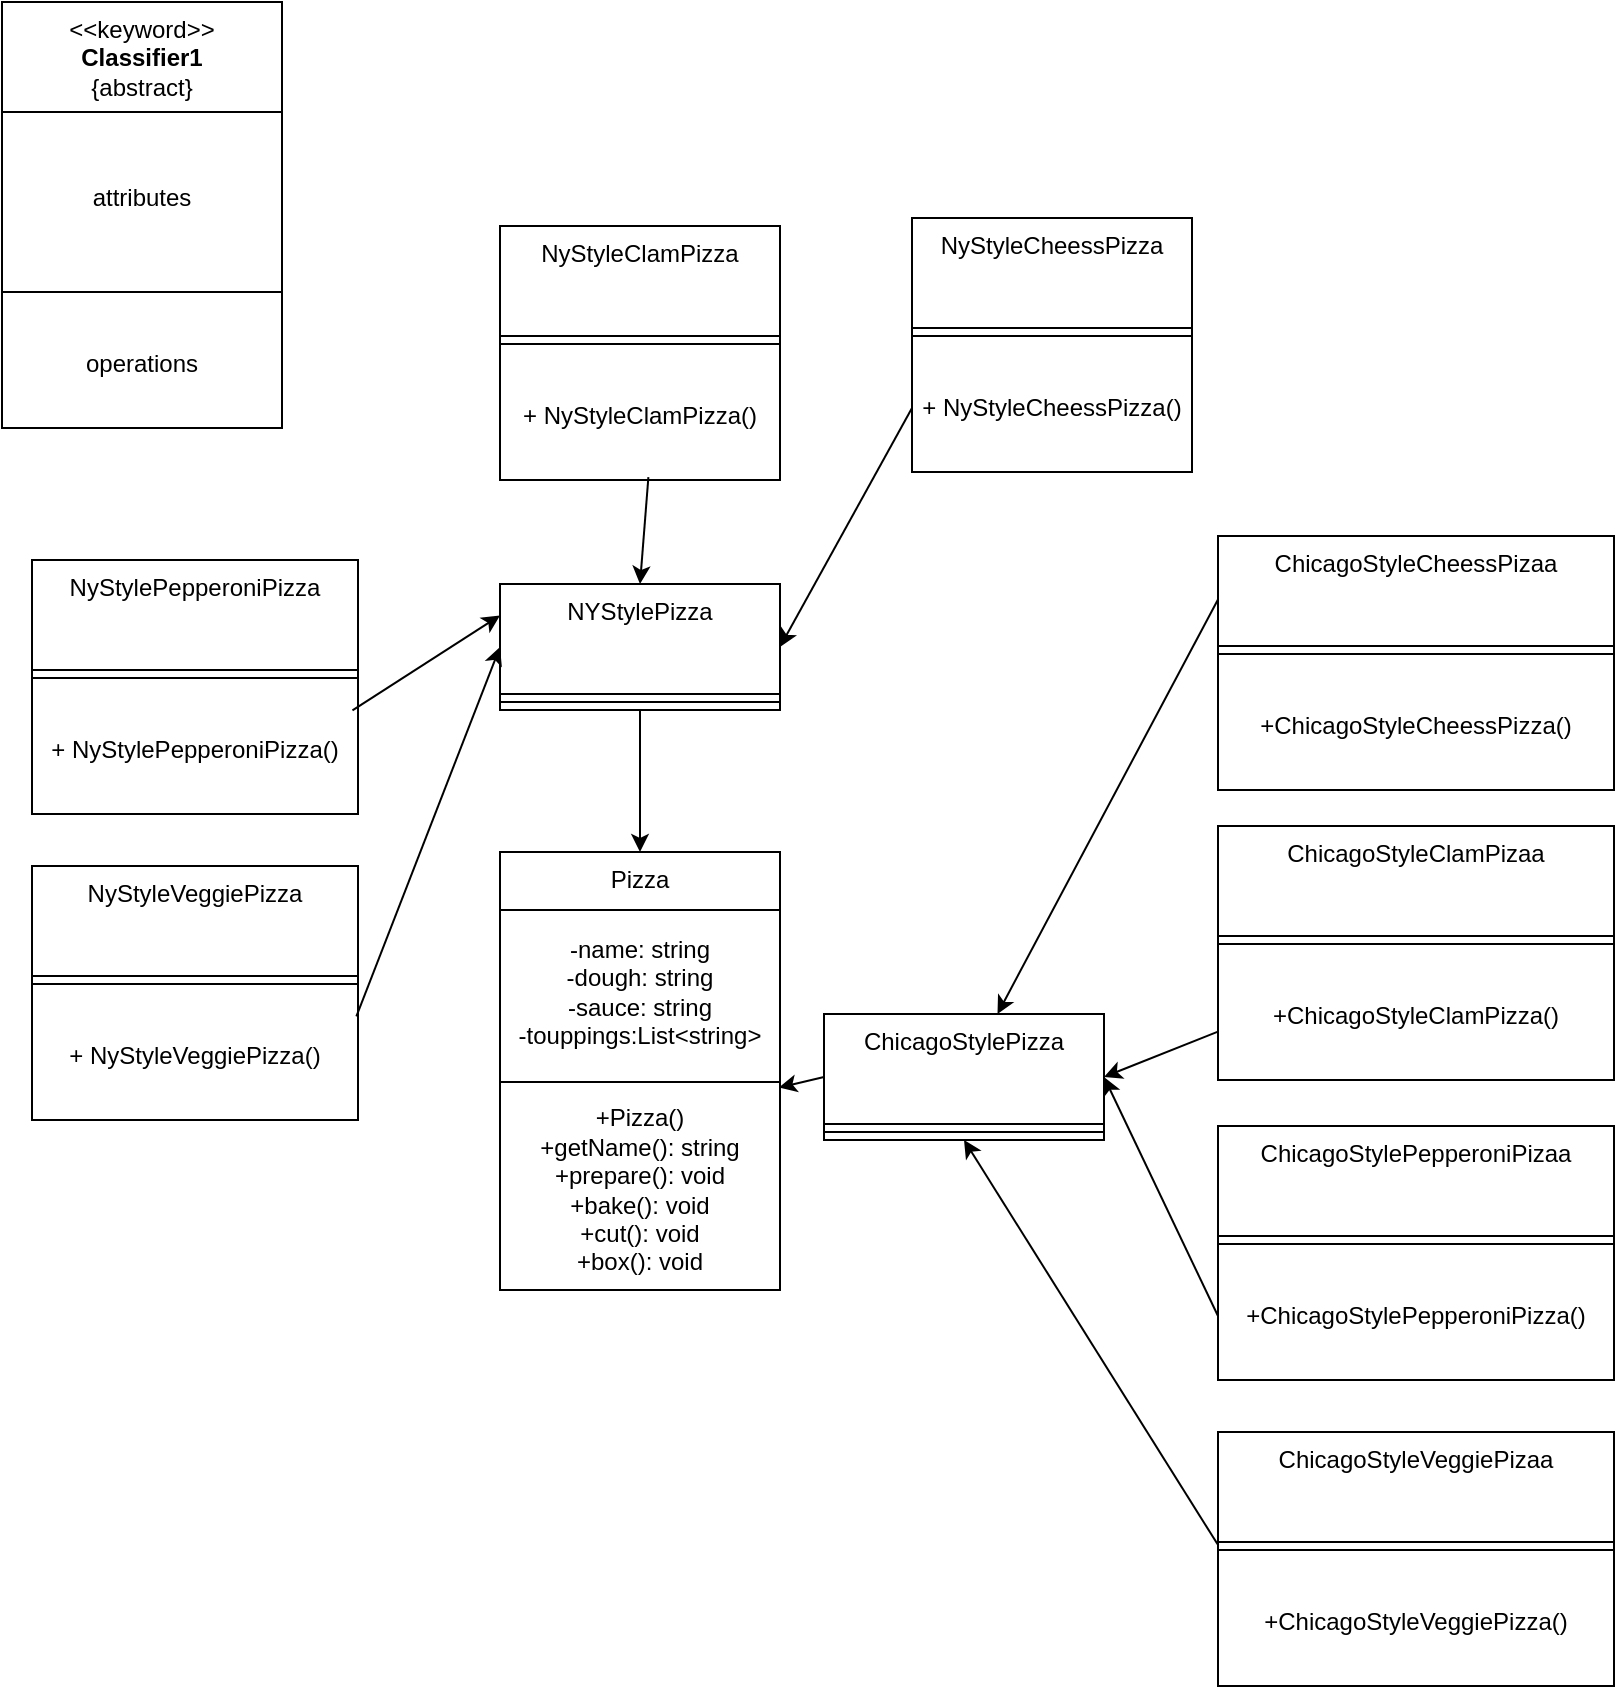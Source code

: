<mxfile version="24.4.4" type="github">
  <diagram id="C5RBs43oDa-KdzZeNtuy" name="Page-1">
    <mxGraphModel dx="666" dy="517" grid="0" gridSize="10" guides="1" tooltips="1" connect="1" arrows="1" fold="1" page="1" pageScale="1" pageWidth="827" pageHeight="1169" math="0" shadow="0">
      <root>
        <mxCell id="WIyWlLk6GJQsqaUBKTNV-0" />
        <mxCell id="WIyWlLk6GJQsqaUBKTNV-1" parent="WIyWlLk6GJQsqaUBKTNV-0" />
        <mxCell id="u5RCtMOPch4UcsVWFYdv-26" value="Pizza" style="swimlane;fontStyle=0;align=center;verticalAlign=top;childLayout=stackLayout;horizontal=1;startSize=29;horizontalStack=0;resizeParent=1;resizeParentMax=0;resizeLast=0;collapsible=0;marginBottom=0;html=1;whiteSpace=wrap;fillColor=none;" vertex="1" parent="WIyWlLk6GJQsqaUBKTNV-1">
          <mxGeometry x="261" y="441" width="140" height="219" as="geometry" />
        </mxCell>
        <mxCell id="u5RCtMOPch4UcsVWFYdv-27" value="-name: string&lt;div&gt;-dough: string&lt;/div&gt;&lt;div&gt;-sauce: string&lt;/div&gt;&lt;div&gt;-touppings:List&amp;lt;string&amp;gt;&lt;/div&gt;" style="text;html=1;strokeColor=none;fillColor=none;align=center;verticalAlign=middle;spacingLeft=4;spacingRight=4;overflow=hidden;rotatable=0;points=[[0,0.5],[1,0.5]];portConstraint=eastwest;whiteSpace=wrap;" vertex="1" parent="u5RCtMOPch4UcsVWFYdv-26">
          <mxGeometry y="29" width="140" height="82" as="geometry" />
        </mxCell>
        <mxCell id="u5RCtMOPch4UcsVWFYdv-31" value="" style="line;strokeWidth=1;fillColor=none;align=left;verticalAlign=middle;spacingTop=-1;spacingLeft=3;spacingRight=3;rotatable=0;labelPosition=right;points=[];portConstraint=eastwest;" vertex="1" parent="u5RCtMOPch4UcsVWFYdv-26">
          <mxGeometry y="111" width="140" height="8" as="geometry" />
        </mxCell>
        <mxCell id="u5RCtMOPch4UcsVWFYdv-32" value="+Pizza()&lt;div&gt;+getName(): string&lt;/div&gt;&lt;div&gt;+prepare(): void&lt;/div&gt;&lt;div&gt;+bake(): void&lt;/div&gt;&lt;div&gt;+cut(): void&lt;/div&gt;&lt;div&gt;+box(): void&lt;/div&gt;" style="text;html=1;strokeColor=none;fillColor=none;align=center;verticalAlign=middle;spacingLeft=4;spacingRight=4;overflow=hidden;rotatable=0;points=[[0,0.5],[1,0.5]];portConstraint=eastwest;whiteSpace=wrap;" vertex="1" parent="u5RCtMOPch4UcsVWFYdv-26">
          <mxGeometry y="119" width="140" height="100" as="geometry" />
        </mxCell>
        <mxCell id="u5RCtMOPch4UcsVWFYdv-34" value="&amp;lt;&amp;lt;keyword&amp;gt;&amp;gt;&lt;br&gt;&lt;b&gt;Classifier1&lt;/b&gt;&lt;br&gt;{abstract}" style="swimlane;fontStyle=0;align=center;verticalAlign=top;childLayout=stackLayout;horizontal=1;startSize=55;horizontalStack=0;resizeParent=1;resizeParentMax=0;resizeLast=0;collapsible=0;marginBottom=0;html=1;whiteSpace=wrap;fillColor=none;" vertex="1" parent="WIyWlLk6GJQsqaUBKTNV-1">
          <mxGeometry x="12" y="16" width="140" height="213" as="geometry" />
        </mxCell>
        <mxCell id="u5RCtMOPch4UcsVWFYdv-35" value="attributes" style="text;html=1;strokeColor=none;fillColor=none;align=center;verticalAlign=middle;spacingLeft=4;spacingRight=4;overflow=hidden;rotatable=0;points=[[0,0.5],[1,0.5]];portConstraint=eastwest;whiteSpace=wrap;" vertex="1" parent="u5RCtMOPch4UcsVWFYdv-34">
          <mxGeometry y="55" width="140" height="86" as="geometry" />
        </mxCell>
        <mxCell id="u5RCtMOPch4UcsVWFYdv-36" value="" style="line;strokeWidth=1;fillColor=none;align=left;verticalAlign=middle;spacingTop=-1;spacingLeft=3;spacingRight=3;rotatable=0;labelPosition=right;points=[];portConstraint=eastwest;" vertex="1" parent="u5RCtMOPch4UcsVWFYdv-34">
          <mxGeometry y="141" width="140" height="8" as="geometry" />
        </mxCell>
        <mxCell id="u5RCtMOPch4UcsVWFYdv-37" value="operations" style="text;html=1;strokeColor=none;fillColor=none;align=center;verticalAlign=middle;spacingLeft=4;spacingRight=4;overflow=hidden;rotatable=0;points=[[0,0.5],[1,0.5]];portConstraint=eastwest;whiteSpace=wrap;" vertex="1" parent="u5RCtMOPch4UcsVWFYdv-34">
          <mxGeometry y="149" width="140" height="64" as="geometry" />
        </mxCell>
        <mxCell id="u5RCtMOPch4UcsVWFYdv-42" value="ChicagoStylePizza" style="swimlane;fontStyle=0;align=center;verticalAlign=top;childLayout=stackLayout;horizontal=1;startSize=55;horizontalStack=0;resizeParent=1;resizeParentMax=0;resizeLast=0;collapsible=0;marginBottom=0;html=1;whiteSpace=wrap;fillColor=none;" vertex="1" parent="WIyWlLk6GJQsqaUBKTNV-1">
          <mxGeometry x="423" y="522" width="140" height="63" as="geometry" />
        </mxCell>
        <mxCell id="u5RCtMOPch4UcsVWFYdv-44" value="" style="line;strokeWidth=1;fillColor=none;align=left;verticalAlign=middle;spacingTop=-1;spacingLeft=3;spacingRight=3;rotatable=0;labelPosition=right;points=[];portConstraint=eastwest;" vertex="1" parent="u5RCtMOPch4UcsVWFYdv-42">
          <mxGeometry y="55" width="140" height="8" as="geometry" />
        </mxCell>
        <mxCell id="u5RCtMOPch4UcsVWFYdv-46" value="ChicagoStyleCheessPizaa" style="swimlane;fontStyle=0;align=center;verticalAlign=top;childLayout=stackLayout;horizontal=1;startSize=55;horizontalStack=0;resizeParent=1;resizeParentMax=0;resizeLast=0;collapsible=0;marginBottom=0;html=1;whiteSpace=wrap;fillColor=none;" vertex="1" parent="WIyWlLk6GJQsqaUBKTNV-1">
          <mxGeometry x="620" y="283" width="198" height="127" as="geometry" />
        </mxCell>
        <mxCell id="u5RCtMOPch4UcsVWFYdv-48" value="" style="line;strokeWidth=1;fillColor=none;align=left;verticalAlign=middle;spacingTop=-1;spacingLeft=3;spacingRight=3;rotatable=0;labelPosition=right;points=[];portConstraint=eastwest;" vertex="1" parent="u5RCtMOPch4UcsVWFYdv-46">
          <mxGeometry y="55" width="198" height="8" as="geometry" />
        </mxCell>
        <mxCell id="u5RCtMOPch4UcsVWFYdv-49" value="+ChicagoStyleCheessPizza()" style="text;html=1;strokeColor=none;fillColor=none;align=center;verticalAlign=middle;spacingLeft=4;spacingRight=4;overflow=hidden;rotatable=0;points=[[0,0.5],[1,0.5]];portConstraint=eastwest;whiteSpace=wrap;" vertex="1" parent="u5RCtMOPch4UcsVWFYdv-46">
          <mxGeometry y="63" width="198" height="64" as="geometry" />
        </mxCell>
        <mxCell id="u5RCtMOPch4UcsVWFYdv-50" value="ChicagoStyleClamPizaa" style="swimlane;fontStyle=0;align=center;verticalAlign=top;childLayout=stackLayout;horizontal=1;startSize=55;horizontalStack=0;resizeParent=1;resizeParentMax=0;resizeLast=0;collapsible=0;marginBottom=0;html=1;whiteSpace=wrap;fillColor=none;" vertex="1" parent="WIyWlLk6GJQsqaUBKTNV-1">
          <mxGeometry x="620" y="428" width="198" height="127" as="geometry" />
        </mxCell>
        <mxCell id="u5RCtMOPch4UcsVWFYdv-51" value="" style="line;strokeWidth=1;fillColor=none;align=left;verticalAlign=middle;spacingTop=-1;spacingLeft=3;spacingRight=3;rotatable=0;labelPosition=right;points=[];portConstraint=eastwest;" vertex="1" parent="u5RCtMOPch4UcsVWFYdv-50">
          <mxGeometry y="55" width="198" height="8" as="geometry" />
        </mxCell>
        <mxCell id="u5RCtMOPch4UcsVWFYdv-52" value="+ChicagoStyleClamPizza()" style="text;html=1;strokeColor=none;fillColor=none;align=center;verticalAlign=middle;spacingLeft=4;spacingRight=4;overflow=hidden;rotatable=0;points=[[0,0.5],[1,0.5]];portConstraint=eastwest;whiteSpace=wrap;" vertex="1" parent="u5RCtMOPch4UcsVWFYdv-50">
          <mxGeometry y="63" width="198" height="64" as="geometry" />
        </mxCell>
        <mxCell id="u5RCtMOPch4UcsVWFYdv-53" value="ChicagoStylePepperoniPizaa" style="swimlane;fontStyle=0;align=center;verticalAlign=top;childLayout=stackLayout;horizontal=1;startSize=55;horizontalStack=0;resizeParent=1;resizeParentMax=0;resizeLast=0;collapsible=0;marginBottom=0;html=1;whiteSpace=wrap;fillColor=none;" vertex="1" parent="WIyWlLk6GJQsqaUBKTNV-1">
          <mxGeometry x="620" y="578" width="198" height="127" as="geometry" />
        </mxCell>
        <mxCell id="u5RCtMOPch4UcsVWFYdv-54" value="" style="line;strokeWidth=1;fillColor=none;align=left;verticalAlign=middle;spacingTop=-1;spacingLeft=3;spacingRight=3;rotatable=0;labelPosition=right;points=[];portConstraint=eastwest;" vertex="1" parent="u5RCtMOPch4UcsVWFYdv-53">
          <mxGeometry y="55" width="198" height="8" as="geometry" />
        </mxCell>
        <mxCell id="u5RCtMOPch4UcsVWFYdv-55" value="+ChicagoStylePepperoniPizza()" style="text;html=1;strokeColor=none;fillColor=none;align=center;verticalAlign=middle;spacingLeft=4;spacingRight=4;overflow=hidden;rotatable=0;points=[[0,0.5],[1,0.5]];portConstraint=eastwest;whiteSpace=wrap;" vertex="1" parent="u5RCtMOPch4UcsVWFYdv-53">
          <mxGeometry y="63" width="198" height="64" as="geometry" />
        </mxCell>
        <mxCell id="u5RCtMOPch4UcsVWFYdv-56" value="ChicagoStyleVeggiePizaa" style="swimlane;fontStyle=0;align=center;verticalAlign=top;childLayout=stackLayout;horizontal=1;startSize=55;horizontalStack=0;resizeParent=1;resizeParentMax=0;resizeLast=0;collapsible=0;marginBottom=0;html=1;whiteSpace=wrap;fillColor=none;" vertex="1" parent="WIyWlLk6GJQsqaUBKTNV-1">
          <mxGeometry x="620" y="731" width="198" height="127" as="geometry" />
        </mxCell>
        <mxCell id="u5RCtMOPch4UcsVWFYdv-57" value="" style="line;strokeWidth=1;fillColor=none;align=left;verticalAlign=middle;spacingTop=-1;spacingLeft=3;spacingRight=3;rotatable=0;labelPosition=right;points=[];portConstraint=eastwest;" vertex="1" parent="u5RCtMOPch4UcsVWFYdv-56">
          <mxGeometry y="55" width="198" height="8" as="geometry" />
        </mxCell>
        <mxCell id="u5RCtMOPch4UcsVWFYdv-58" value="+ChicagoStyleVeggiePizza()" style="text;html=1;strokeColor=none;fillColor=none;align=center;verticalAlign=middle;spacingLeft=4;spacingRight=4;overflow=hidden;rotatable=0;points=[[0,0.5],[1,0.5]];portConstraint=eastwest;whiteSpace=wrap;" vertex="1" parent="u5RCtMOPch4UcsVWFYdv-56">
          <mxGeometry y="63" width="198" height="64" as="geometry" />
        </mxCell>
        <mxCell id="u5RCtMOPch4UcsVWFYdv-61" value="" style="endArrow=classic;html=1;rounded=0;exitX=0;exitY=0.25;exitDx=0;exitDy=0;" edge="1" parent="WIyWlLk6GJQsqaUBKTNV-1" source="u5RCtMOPch4UcsVWFYdv-46" target="u5RCtMOPch4UcsVWFYdv-42">
          <mxGeometry width="50" height="50" relative="1" as="geometry">
            <mxPoint x="499" y="505" as="sourcePoint" />
            <mxPoint x="549" y="455" as="targetPoint" />
          </mxGeometry>
        </mxCell>
        <mxCell id="u5RCtMOPch4UcsVWFYdv-62" value="" style="endArrow=classic;html=1;rounded=0;entryX=1;entryY=0.5;entryDx=0;entryDy=0;" edge="1" parent="WIyWlLk6GJQsqaUBKTNV-1" source="u5RCtMOPch4UcsVWFYdv-50" target="u5RCtMOPch4UcsVWFYdv-42">
          <mxGeometry width="50" height="50" relative="1" as="geometry">
            <mxPoint x="630" y="325" as="sourcePoint" />
            <mxPoint x="520" y="532" as="targetPoint" />
          </mxGeometry>
        </mxCell>
        <mxCell id="u5RCtMOPch4UcsVWFYdv-63" value="" style="endArrow=classic;html=1;rounded=0;entryX=1;entryY=0.5;entryDx=0;entryDy=0;exitX=0;exitY=0.5;exitDx=0;exitDy=0;" edge="1" parent="WIyWlLk6GJQsqaUBKTNV-1" source="u5RCtMOPch4UcsVWFYdv-55" target="u5RCtMOPch4UcsVWFYdv-42">
          <mxGeometry width="50" height="50" relative="1" as="geometry">
            <mxPoint x="640" y="335" as="sourcePoint" />
            <mxPoint x="530" y="542" as="targetPoint" />
          </mxGeometry>
        </mxCell>
        <mxCell id="u5RCtMOPch4UcsVWFYdv-64" value="" style="endArrow=classic;html=1;rounded=0;entryX=0.5;entryY=1;entryDx=0;entryDy=0;exitX=0.001;exitY=-0.097;exitDx=0;exitDy=0;exitPerimeter=0;" edge="1" parent="WIyWlLk6GJQsqaUBKTNV-1" source="u5RCtMOPch4UcsVWFYdv-58" target="u5RCtMOPch4UcsVWFYdv-42">
          <mxGeometry width="50" height="50" relative="1" as="geometry">
            <mxPoint x="650" y="345" as="sourcePoint" />
            <mxPoint x="540" y="552" as="targetPoint" />
          </mxGeometry>
        </mxCell>
        <mxCell id="u5RCtMOPch4UcsVWFYdv-65" value="" style="endArrow=classic;html=1;rounded=0;exitX=0;exitY=0.5;exitDx=0;exitDy=0;entryX=0.996;entryY=-0.012;entryDx=0;entryDy=0;entryPerimeter=0;" edge="1" parent="WIyWlLk6GJQsqaUBKTNV-1" source="u5RCtMOPch4UcsVWFYdv-42" target="u5RCtMOPch4UcsVWFYdv-32">
          <mxGeometry width="50" height="50" relative="1" as="geometry">
            <mxPoint x="390" y="587" as="sourcePoint" />
            <mxPoint x="440" y="537" as="targetPoint" />
          </mxGeometry>
        </mxCell>
        <mxCell id="u5RCtMOPch4UcsVWFYdv-66" value="NYStylePizza" style="swimlane;fontStyle=0;align=center;verticalAlign=top;childLayout=stackLayout;horizontal=1;startSize=55;horizontalStack=0;resizeParent=1;resizeParentMax=0;resizeLast=0;collapsible=0;marginBottom=0;html=1;whiteSpace=wrap;fillColor=none;" vertex="1" parent="WIyWlLk6GJQsqaUBKTNV-1">
          <mxGeometry x="261" y="307" width="140" height="63" as="geometry" />
        </mxCell>
        <mxCell id="u5RCtMOPch4UcsVWFYdv-68" value="" style="line;strokeWidth=1;fillColor=none;align=left;verticalAlign=middle;spacingTop=-1;spacingLeft=3;spacingRight=3;rotatable=0;labelPosition=right;points=[];portConstraint=eastwest;" vertex="1" parent="u5RCtMOPch4UcsVWFYdv-66">
          <mxGeometry y="55" width="140" height="8" as="geometry" />
        </mxCell>
        <mxCell id="u5RCtMOPch4UcsVWFYdv-70" value="" style="endArrow=classic;html=1;rounded=0;entryX=0.5;entryY=0;entryDx=0;entryDy=0;exitX=0.5;exitY=1;exitDx=0;exitDy=0;" edge="1" parent="WIyWlLk6GJQsqaUBKTNV-1" source="u5RCtMOPch4UcsVWFYdv-66" target="u5RCtMOPch4UcsVWFYdv-26">
          <mxGeometry width="50" height="50" relative="1" as="geometry">
            <mxPoint x="286" y="382" as="sourcePoint" />
            <mxPoint x="336" y="332" as="targetPoint" />
          </mxGeometry>
        </mxCell>
        <mxCell id="u5RCtMOPch4UcsVWFYdv-72" value="NyStyleCheessPizza" style="swimlane;fontStyle=0;align=center;verticalAlign=top;childLayout=stackLayout;horizontal=1;startSize=55;horizontalStack=0;resizeParent=1;resizeParentMax=0;resizeLast=0;collapsible=0;marginBottom=0;html=1;whiteSpace=wrap;fillColor=none;" vertex="1" parent="WIyWlLk6GJQsqaUBKTNV-1">
          <mxGeometry x="467" y="124" width="140" height="127" as="geometry" />
        </mxCell>
        <mxCell id="u5RCtMOPch4UcsVWFYdv-74" value="" style="line;strokeWidth=1;fillColor=none;align=left;verticalAlign=middle;spacingTop=-1;spacingLeft=3;spacingRight=3;rotatable=0;labelPosition=right;points=[];portConstraint=eastwest;" vertex="1" parent="u5RCtMOPch4UcsVWFYdv-72">
          <mxGeometry y="55" width="140" height="8" as="geometry" />
        </mxCell>
        <mxCell id="u5RCtMOPch4UcsVWFYdv-75" value="+ NyStyleCheessPizza()" style="text;html=1;strokeColor=none;fillColor=none;align=center;verticalAlign=middle;spacingLeft=4;spacingRight=4;overflow=hidden;rotatable=0;points=[[0,0.5],[1,0.5]];portConstraint=eastwest;whiteSpace=wrap;" vertex="1" parent="u5RCtMOPch4UcsVWFYdv-72">
          <mxGeometry y="63" width="140" height="64" as="geometry" />
        </mxCell>
        <mxCell id="u5RCtMOPch4UcsVWFYdv-76" value="" style="endArrow=classic;html=1;rounded=0;exitX=0;exitY=0.5;exitDx=0;exitDy=0;entryX=1;entryY=0.5;entryDx=0;entryDy=0;" edge="1" parent="WIyWlLk6GJQsqaUBKTNV-1" source="u5RCtMOPch4UcsVWFYdv-75" target="u5RCtMOPch4UcsVWFYdv-66">
          <mxGeometry width="50" height="50" relative="1" as="geometry">
            <mxPoint x="286" y="382" as="sourcePoint" />
            <mxPoint x="336" y="332" as="targetPoint" />
          </mxGeometry>
        </mxCell>
        <mxCell id="u5RCtMOPch4UcsVWFYdv-77" value="NyStyleClamPizza" style="swimlane;fontStyle=0;align=center;verticalAlign=top;childLayout=stackLayout;horizontal=1;startSize=55;horizontalStack=0;resizeParent=1;resizeParentMax=0;resizeLast=0;collapsible=0;marginBottom=0;html=1;whiteSpace=wrap;fillColor=none;" vertex="1" parent="WIyWlLk6GJQsqaUBKTNV-1">
          <mxGeometry x="261" y="128" width="140" height="127" as="geometry" />
        </mxCell>
        <mxCell id="u5RCtMOPch4UcsVWFYdv-79" value="" style="line;strokeWidth=1;fillColor=none;align=left;verticalAlign=middle;spacingTop=-1;spacingLeft=3;spacingRight=3;rotatable=0;labelPosition=right;points=[];portConstraint=eastwest;" vertex="1" parent="u5RCtMOPch4UcsVWFYdv-77">
          <mxGeometry y="55" width="140" height="8" as="geometry" />
        </mxCell>
        <mxCell id="u5RCtMOPch4UcsVWFYdv-80" value="+ NyStyleClamPizza()" style="text;html=1;strokeColor=none;fillColor=none;align=center;verticalAlign=middle;spacingLeft=4;spacingRight=4;overflow=hidden;rotatable=0;points=[[0,0.5],[1,0.5]];portConstraint=eastwest;whiteSpace=wrap;" vertex="1" parent="u5RCtMOPch4UcsVWFYdv-77">
          <mxGeometry y="63" width="140" height="64" as="geometry" />
        </mxCell>
        <mxCell id="u5RCtMOPch4UcsVWFYdv-81" value="" style="endArrow=classic;html=1;rounded=0;entryX=0.5;entryY=0;entryDx=0;entryDy=0;exitX=0.53;exitY=0.978;exitDx=0;exitDy=0;exitPerimeter=0;" edge="1" parent="WIyWlLk6GJQsqaUBKTNV-1" source="u5RCtMOPch4UcsVWFYdv-80" target="u5RCtMOPch4UcsVWFYdv-66">
          <mxGeometry width="50" height="50" relative="1" as="geometry">
            <mxPoint x="255" y="224" as="sourcePoint" />
            <mxPoint x="305" y="174" as="targetPoint" />
          </mxGeometry>
        </mxCell>
        <mxCell id="u5RCtMOPch4UcsVWFYdv-82" value="NyStylePepperoniPizza" style="swimlane;fontStyle=0;align=center;verticalAlign=top;childLayout=stackLayout;horizontal=1;startSize=55;horizontalStack=0;resizeParent=1;resizeParentMax=0;resizeLast=0;collapsible=0;marginBottom=0;html=1;whiteSpace=wrap;fillColor=none;" vertex="1" parent="WIyWlLk6GJQsqaUBKTNV-1">
          <mxGeometry x="27" y="295" width="163" height="127" as="geometry" />
        </mxCell>
        <mxCell id="u5RCtMOPch4UcsVWFYdv-84" value="" style="line;strokeWidth=1;fillColor=none;align=left;verticalAlign=middle;spacingTop=-1;spacingLeft=3;spacingRight=3;rotatable=0;labelPosition=right;points=[];portConstraint=eastwest;" vertex="1" parent="u5RCtMOPch4UcsVWFYdv-82">
          <mxGeometry y="55" width="163" height="8" as="geometry" />
        </mxCell>
        <mxCell id="u5RCtMOPch4UcsVWFYdv-85" value="+ NyStylePepperoniPizza()" style="text;html=1;strokeColor=none;fillColor=none;align=center;verticalAlign=middle;spacingLeft=4;spacingRight=4;overflow=hidden;rotatable=0;points=[[0,0.5],[1,0.5]];portConstraint=eastwest;whiteSpace=wrap;" vertex="1" parent="u5RCtMOPch4UcsVWFYdv-82">
          <mxGeometry y="63" width="163" height="64" as="geometry" />
        </mxCell>
        <mxCell id="u5RCtMOPch4UcsVWFYdv-86" value="NyStyleVeggiePizza" style="swimlane;fontStyle=0;align=center;verticalAlign=top;childLayout=stackLayout;horizontal=1;startSize=55;horizontalStack=0;resizeParent=1;resizeParentMax=0;resizeLast=0;collapsible=0;marginBottom=0;html=1;whiteSpace=wrap;fillColor=none;" vertex="1" parent="WIyWlLk6GJQsqaUBKTNV-1">
          <mxGeometry x="27" y="448" width="163" height="127" as="geometry" />
        </mxCell>
        <mxCell id="u5RCtMOPch4UcsVWFYdv-87" value="" style="line;strokeWidth=1;fillColor=none;align=left;verticalAlign=middle;spacingTop=-1;spacingLeft=3;spacingRight=3;rotatable=0;labelPosition=right;points=[];portConstraint=eastwest;" vertex="1" parent="u5RCtMOPch4UcsVWFYdv-86">
          <mxGeometry y="55" width="163" height="8" as="geometry" />
        </mxCell>
        <mxCell id="u5RCtMOPch4UcsVWFYdv-88" value="+ NyStyleVeggiePizza()" style="text;html=1;strokeColor=none;fillColor=none;align=center;verticalAlign=middle;spacingLeft=4;spacingRight=4;overflow=hidden;rotatable=0;points=[[0,0.5],[1,0.5]];portConstraint=eastwest;whiteSpace=wrap;" vertex="1" parent="u5RCtMOPch4UcsVWFYdv-86">
          <mxGeometry y="63" width="163" height="64" as="geometry" />
        </mxCell>
        <mxCell id="u5RCtMOPch4UcsVWFYdv-90" value="" style="endArrow=classic;html=1;rounded=0;exitX=0.995;exitY=0.191;exitDx=0;exitDy=0;exitPerimeter=0;entryX=0;entryY=0.5;entryDx=0;entryDy=0;" edge="1" parent="WIyWlLk6GJQsqaUBKTNV-1" source="u5RCtMOPch4UcsVWFYdv-88" target="u5RCtMOPch4UcsVWFYdv-66">
          <mxGeometry width="50" height="50" relative="1" as="geometry">
            <mxPoint x="219" y="450" as="sourcePoint" />
            <mxPoint x="269" y="400" as="targetPoint" />
          </mxGeometry>
        </mxCell>
        <mxCell id="u5RCtMOPch4UcsVWFYdv-91" value="" style="endArrow=classic;html=1;rounded=0;exitX=0.983;exitY=0.191;exitDx=0;exitDy=0;exitPerimeter=0;entryX=0;entryY=0.25;entryDx=0;entryDy=0;" edge="1" parent="WIyWlLk6GJQsqaUBKTNV-1" source="u5RCtMOPch4UcsVWFYdv-85" target="u5RCtMOPch4UcsVWFYdv-66">
          <mxGeometry width="50" height="50" relative="1" as="geometry">
            <mxPoint x="219" y="450" as="sourcePoint" />
            <mxPoint x="269" y="400" as="targetPoint" />
          </mxGeometry>
        </mxCell>
      </root>
    </mxGraphModel>
  </diagram>
</mxfile>

